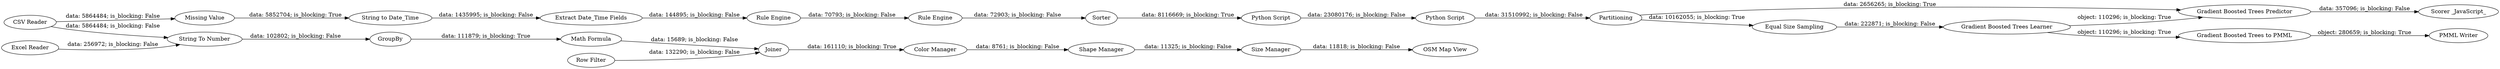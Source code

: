 digraph {
	"3376450197307964933_260" [label="Gradient Boosted Trees to PMML"]
	"3376450197307964933_2" [label="Extract Date_Time Fields"]
	"3376450197307964933_33" [label="Gradient Boosted Trees Learner"]
	"-3542480915061360693_7" [label=Sorter]
	"7314630746798977483_281" [label="Math Formula"]
	"3376450197307964933_5" [label="Rule Engine"]
	"3376450197307964933_32" [label="PMML Writer"]
	"3376450197307964933_34" [label="Gradient Boosted Trees Predictor"]
	"3376450197307964933_281" [label="Excel Reader"]
	"-3542480915061360693_18" [label="Python Script"]
	"7314630746798977483_274" [label="String To Number"]
	"7314630746798977483_276" [label="Size Manager"]
	"7314630746798977483_282" [label="Shape Manager"]
	"3376450197307964933_276" [label="OSM Map View"]
	"3376450197307964933_6" [label="Rule Engine"]
	"7314630746798977483_272" [label=Joiner]
	"3376450197307964933_262" [label="Missing Value"]
	"3376450197307964933_1" [label="CSV Reader"]
	"3376450197307964933_3" [label="String to Date_Time"]
	"3376450197307964933_36" [label="Equal Size Sampling"]
	"3376450197307964933_277" [label="Scorer _JavaScript_"]
	"7314630746798977483_278" [label="Color Manager"]
	"-3542480915061360693_19" [label="Python Script"]
	"3376450197307964933_35" [label=Partitioning]
	"7314630746798977483_283" [label="Row Filter"]
	"7314630746798977483_273" [label=GroupBy]
	"3376450197307964933_281" -> "7314630746798977483_274" [label="data: 256972; is_blocking: False"]
	"7314630746798977483_273" -> "7314630746798977483_281" [label="data: 111879; is_blocking: True"]
	"7314630746798977483_282" -> "7314630746798977483_276" [label="data: 11325; is_blocking: False"]
	"3376450197307964933_262" -> "3376450197307964933_3" [label="data: 5852704; is_blocking: True"]
	"3376450197307964933_2" -> "3376450197307964933_5" [label="data: 144895; is_blocking: False"]
	"7314630746798977483_278" -> "7314630746798977483_282" [label="data: 8761; is_blocking: False"]
	"3376450197307964933_34" -> "3376450197307964933_277" [label="data: 357096; is_blocking: False"]
	"3376450197307964933_35" -> "3376450197307964933_34" [label="data: 2656265; is_blocking: True"]
	"3376450197307964933_3" -> "3376450197307964933_2" [label="data: 1435995; is_blocking: False"]
	"7314630746798977483_272" -> "7314630746798977483_278" [label="data: 161110; is_blocking: True"]
	"3376450197307964933_6" -> "-3542480915061360693_7" [label="data: 72903; is_blocking: False"]
	"3376450197307964933_33" -> "3376450197307964933_34" [label="object: 110296; is_blocking: True"]
	"3376450197307964933_260" -> "3376450197307964933_32" [label="object: 280659; is_blocking: True"]
	"7314630746798977483_281" -> "7314630746798977483_272" [label="data: 15689; is_blocking: False"]
	"7314630746798977483_274" -> "7314630746798977483_273" [label="data: 102802; is_blocking: False"]
	"3376450197307964933_1" -> "3376450197307964933_262" [label="data: 5864484; is_blocking: False"]
	"-3542480915061360693_18" -> "-3542480915061360693_19" [label="data: 23080176; is_blocking: False"]
	"3376450197307964933_5" -> "3376450197307964933_6" [label="data: 70793; is_blocking: False"]
	"3376450197307964933_33" -> "3376450197307964933_260" [label="object: 110296; is_blocking: True"]
	"3376450197307964933_1" -> "7314630746798977483_274" [label="data: 5864484; is_blocking: False"]
	"3376450197307964933_36" -> "3376450197307964933_33" [label="data: 222871; is_blocking: False"]
	"-3542480915061360693_19" -> "3376450197307964933_35" [label="data: 31510992; is_blocking: False"]
	"7314630746798977483_276" -> "3376450197307964933_276" [label="data: 11818; is_blocking: False"]
	"-3542480915061360693_7" -> "-3542480915061360693_18" [label="data: 8116669; is_blocking: True"]
	"7314630746798977483_283" -> "7314630746798977483_272" [label="data: 132290; is_blocking: False"]
	"3376450197307964933_35" -> "3376450197307964933_36" [label="data: 10162055; is_blocking: True"]
	rankdir=LR
}
